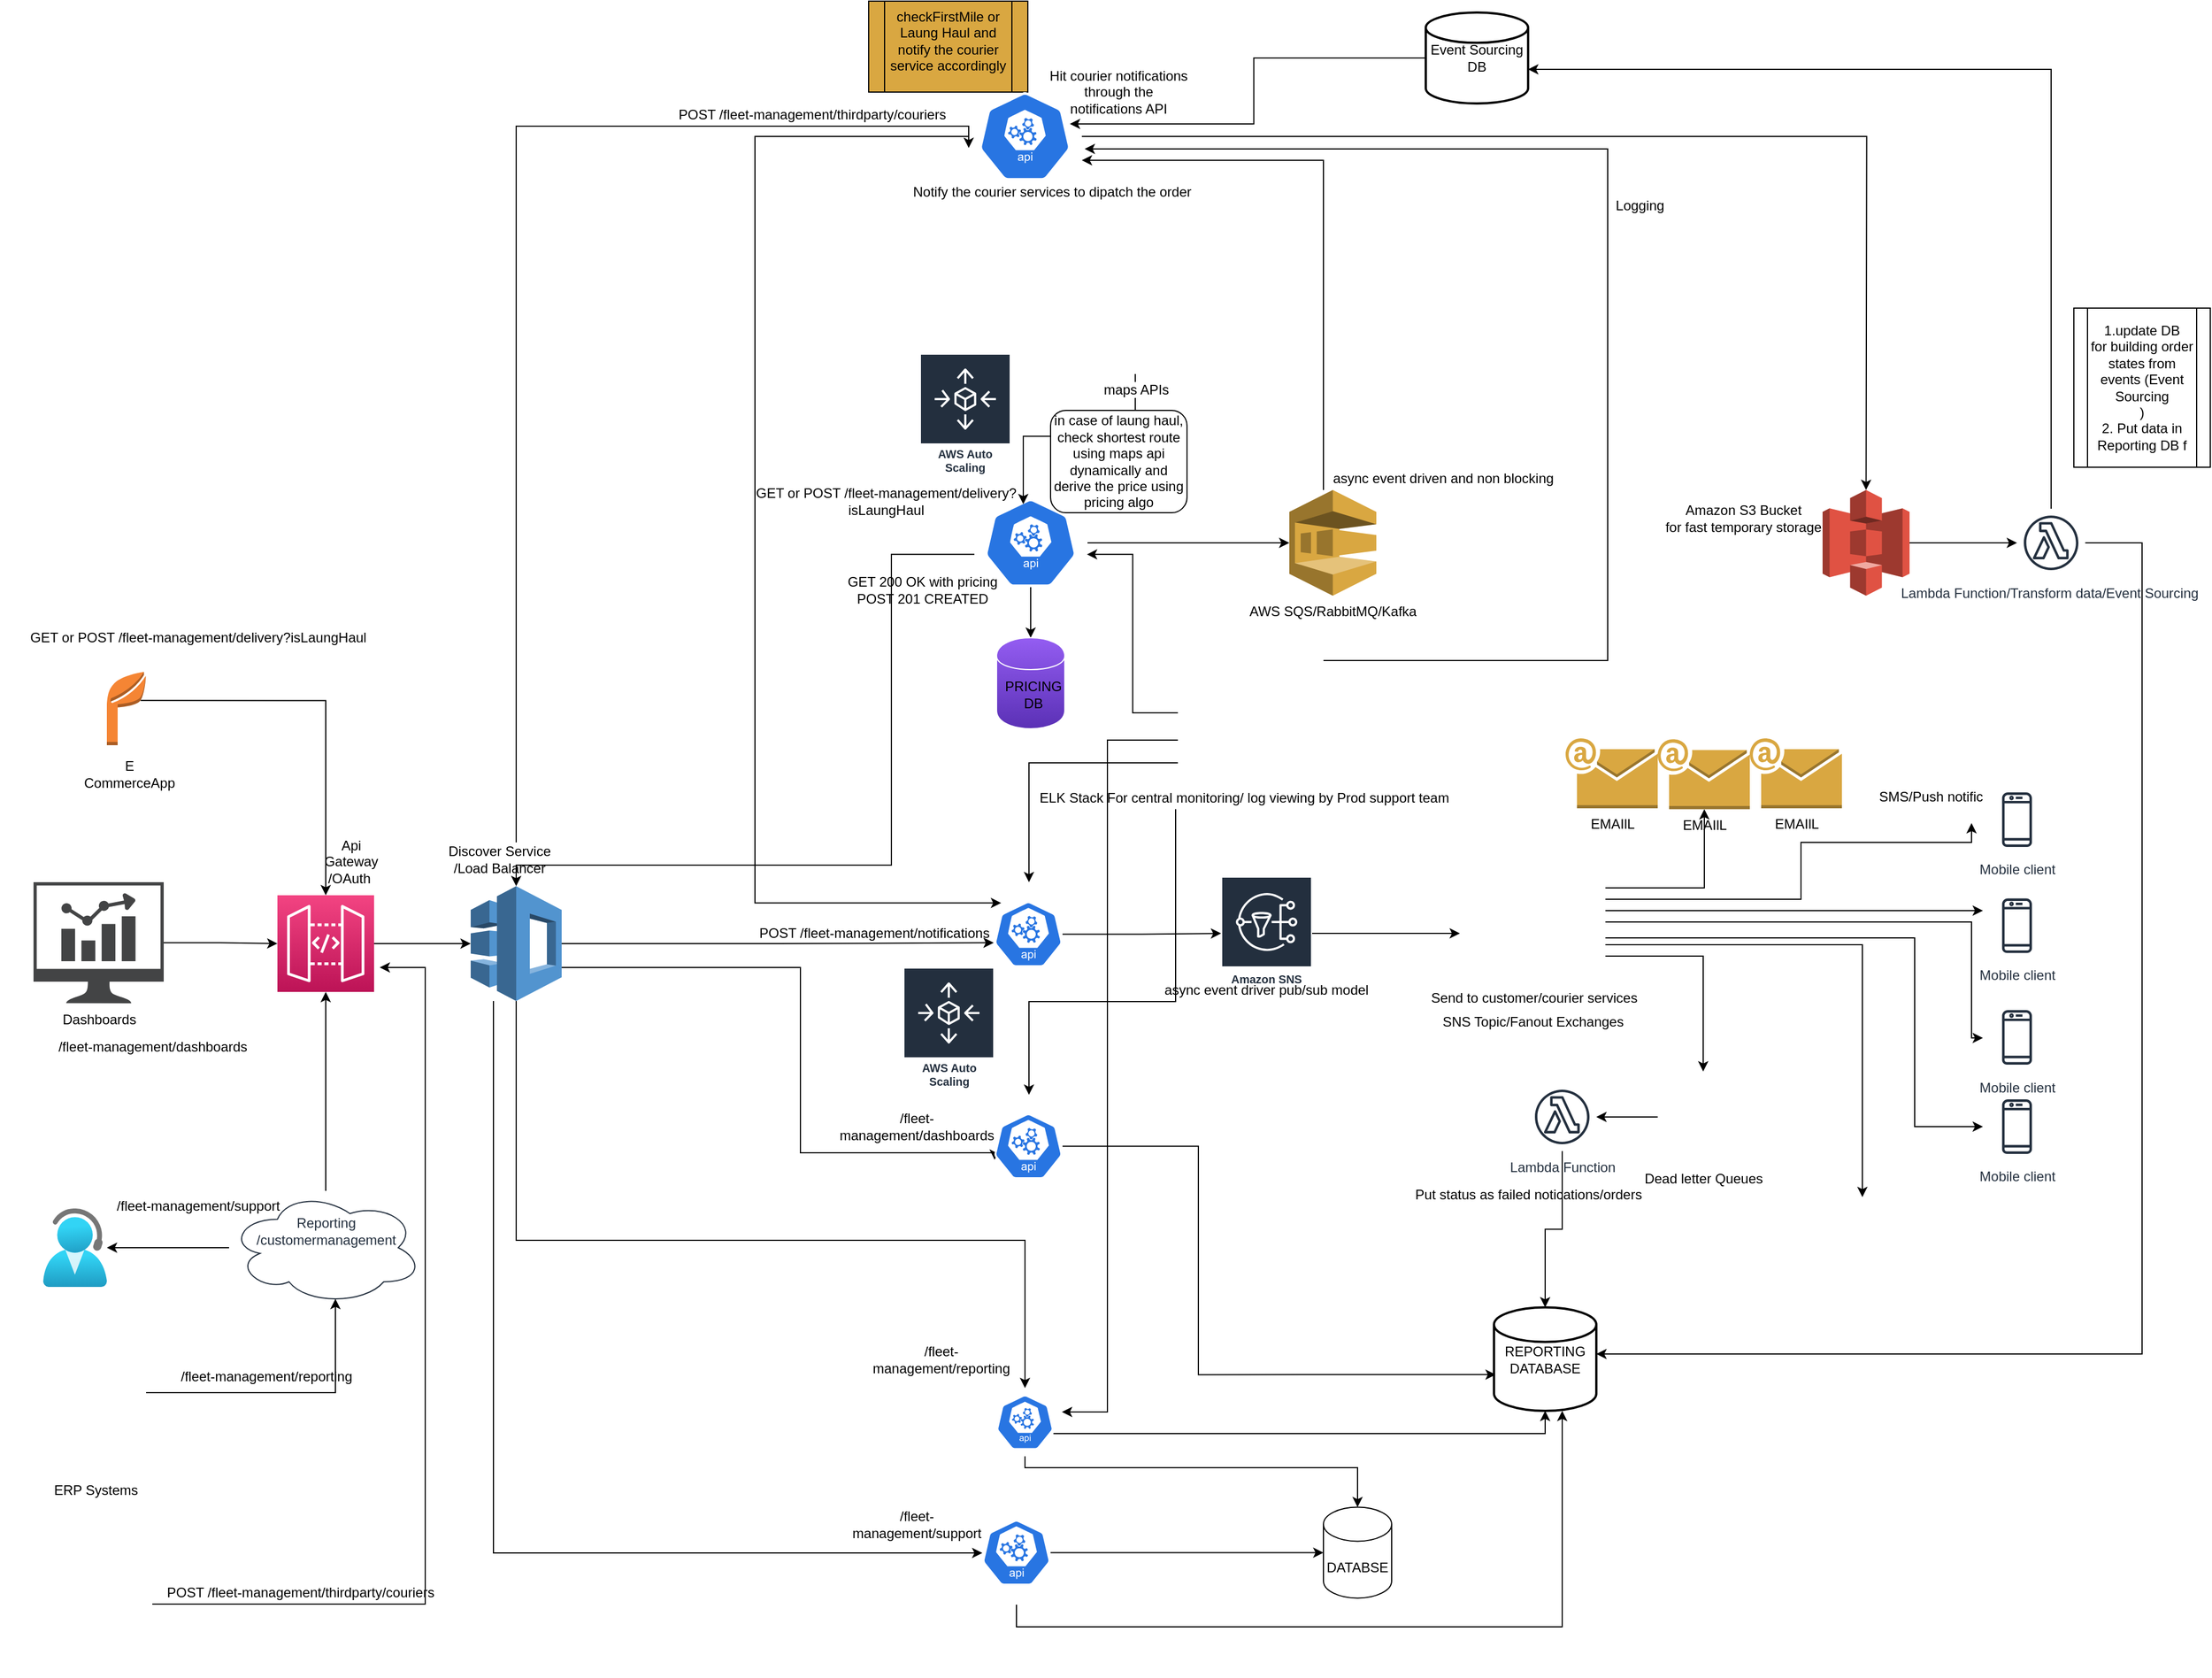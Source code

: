 <mxfile version="14.8.6" type="github">
  <diagram id="D4vt_JizwiGhyIq_tCMl" name="Page-1">
    <mxGraphModel dx="2445" dy="1906" grid="1" gridSize="10" guides="1" tooltips="1" connect="1" arrows="1" fold="1" page="1" pageScale="1" pageWidth="850" pageHeight="1100" math="0" shadow="0">
      <root>
        <mxCell id="0" />
        <mxCell id="1" parent="0" />
        <mxCell id="d7MVmfg-RTv1msQ8y9jw-11" style="edgeStyle=orthogonalEdgeStyle;rounded=0;orthogonalLoop=1;jettySize=auto;html=1;exitX=0.86;exitY=0.39;exitDx=0;exitDy=0;exitPerimeter=0;" parent="1" source="d7MVmfg-RTv1msQ8y9jw-8" target="d7MVmfg-RTv1msQ8y9jw-10" edge="1">
          <mxGeometry relative="1" as="geometry" />
        </mxCell>
        <mxCell id="d7MVmfg-RTv1msQ8y9jw-8" value="" style="outlineConnect=0;dashed=0;verticalLabelPosition=bottom;verticalAlign=top;align=center;html=1;shape=mxgraph.aws3.application;fillColor=#F58534;gradientColor=none;" parent="1" vertex="1">
          <mxGeometry x="-310" y="-270" width="34.5" height="64.5" as="geometry" />
        </mxCell>
        <mxCell id="d7MVmfg-RTv1msQ8y9jw-16" style="edgeStyle=orthogonalEdgeStyle;rounded=0;orthogonalLoop=1;jettySize=auto;html=1;entryX=0;entryY=0.5;entryDx=0;entryDy=0;entryPerimeter=0;" parent="1" source="d7MVmfg-RTv1msQ8y9jw-10" target="d7MVmfg-RTv1msQ8y9jw-15" edge="1">
          <mxGeometry relative="1" as="geometry" />
        </mxCell>
        <mxCell id="d7MVmfg-RTv1msQ8y9jw-10" value="" style="points=[[0,0,0],[0.25,0,0],[0.5,0,0],[0.75,0,0],[1,0,0],[0,1,0],[0.25,1,0],[0.5,1,0],[0.75,1,0],[1,1,0],[0,0.25,0],[0,0.5,0],[0,0.75,0],[1,0.25,0],[1,0.5,0],[1,0.75,0]];outlineConnect=0;fontColor=#232F3E;gradientColor=#F34482;gradientDirection=north;fillColor=#BC1356;strokeColor=#ffffff;dashed=0;verticalLabelPosition=bottom;verticalAlign=top;align=center;html=1;fontSize=12;fontStyle=0;aspect=fixed;shape=mxgraph.aws4.resourceIcon;resIcon=mxgraph.aws4.api_gateway;" parent="1" vertex="1">
          <mxGeometry x="-160" y="-73.5" width="85" height="85" as="geometry" />
        </mxCell>
        <mxCell id="d7MVmfg-RTv1msQ8y9jw-12" value="E CommerceApp&lt;br&gt;" style="text;html=1;strokeColor=none;fillColor=none;align=center;verticalAlign=middle;whiteSpace=wrap;rounded=0;" parent="1" vertex="1">
          <mxGeometry x="-310" y="-190" width="40" height="20" as="geometry" />
        </mxCell>
        <mxCell id="d7MVmfg-RTv1msQ8y9jw-13" value="Api Gateway /OAuth&amp;nbsp;&lt;br&gt;" style="text;html=1;strokeColor=none;fillColor=none;align=center;verticalAlign=middle;whiteSpace=wrap;rounded=0;" parent="1" vertex="1">
          <mxGeometry x="-115" y="-150" width="40" height="93.25" as="geometry" />
        </mxCell>
        <mxCell id="c6L_GwuFG2z1LtC3eL-s-38" style="edgeStyle=orthogonalEdgeStyle;rounded=0;orthogonalLoop=1;jettySize=auto;html=1;" parent="1" source="d7MVmfg-RTv1msQ8y9jw-15" edge="1">
          <mxGeometry relative="1" as="geometry">
            <mxPoint x="470" y="-31.75" as="targetPoint" />
          </mxGeometry>
        </mxCell>
        <mxCell id="c6L_GwuFG2z1LtC3eL-s-56" style="edgeStyle=orthogonalEdgeStyle;rounded=0;orthogonalLoop=1;jettySize=auto;html=1;entryX=0.005;entryY=0.63;entryDx=0;entryDy=0;entryPerimeter=0;" parent="1" source="d7MVmfg-RTv1msQ8y9jw-15" target="d7MVmfg-RTv1msQ8y9jw-173" edge="1">
          <mxGeometry relative="1" as="geometry">
            <Array as="points">
              <mxPoint x="300" y="-10" />
              <mxPoint x="300" y="153" />
              <mxPoint x="471" y="153" />
            </Array>
          </mxGeometry>
        </mxCell>
        <mxCell id="c6L_GwuFG2z1LtC3eL-s-64" style="edgeStyle=orthogonalEdgeStyle;rounded=0;orthogonalLoop=1;jettySize=auto;html=1;entryX=0.5;entryY=0;entryDx=0;entryDy=0;entryPerimeter=0;" parent="1" source="d7MVmfg-RTv1msQ8y9jw-15" target="d7MVmfg-RTv1msQ8y9jw-112" edge="1">
          <mxGeometry relative="1" as="geometry">
            <Array as="points">
              <mxPoint x="50" y="230" />
              <mxPoint x="498" y="230" />
            </Array>
          </mxGeometry>
        </mxCell>
        <mxCell id="c6L_GwuFG2z1LtC3eL-s-67" style="edgeStyle=orthogonalEdgeStyle;rounded=0;orthogonalLoop=1;jettySize=auto;html=1;" parent="1" source="d7MVmfg-RTv1msQ8y9jw-15" target="c6L_GwuFG2z1LtC3eL-s-66" edge="1">
          <mxGeometry relative="1" as="geometry">
            <Array as="points">
              <mxPoint x="30" y="505" />
            </Array>
          </mxGeometry>
        </mxCell>
        <mxCell id="d7MVmfg-RTv1msQ8y9jw-15" value="" style="outlineConnect=0;dashed=0;verticalLabelPosition=bottom;verticalAlign=top;align=center;html=1;shape=mxgraph.aws3.application_discovery_service;fillColor=#5294CF;gradientColor=none;" parent="1" vertex="1">
          <mxGeometry x="10" y="-81.5" width="80" height="101" as="geometry" />
        </mxCell>
        <mxCell id="E4ljKwpt6V25fC0PbpRW-5" style="edgeStyle=orthogonalEdgeStyle;rounded=0;orthogonalLoop=1;jettySize=auto;html=1;entryX=0.005;entryY=0.63;entryDx=0;entryDy=0;entryPerimeter=0;" edge="1" parent="1" source="d7MVmfg-RTv1msQ8y9jw-17" target="E4ljKwpt6V25fC0PbpRW-1">
          <mxGeometry relative="1" as="geometry">
            <Array as="points">
              <mxPoint x="50" y="-750" />
              <mxPoint x="448" y="-750" />
            </Array>
          </mxGeometry>
        </mxCell>
        <mxCell id="d7MVmfg-RTv1msQ8y9jw-17" value="Discover Service&lt;br&gt;/Load Balancer" style="text;html=1;align=center;verticalAlign=middle;resizable=0;points=[];autosize=1;strokeColor=none;" parent="1" vertex="1">
          <mxGeometry x="-20" y="-120" width="110" height="30" as="geometry" />
        </mxCell>
        <mxCell id="d7MVmfg-RTv1msQ8y9jw-37" style="edgeStyle=orthogonalEdgeStyle;rounded=0;orthogonalLoop=1;jettySize=auto;html=1;exitX=0.005;exitY=0.63;exitDx=0;exitDy=0;exitPerimeter=0;" parent="1" source="d7MVmfg-RTv1msQ8y9jw-19" target="d7MVmfg-RTv1msQ8y9jw-15" edge="1">
          <mxGeometry relative="1" as="geometry">
            <Array as="points">
              <mxPoint x="380" y="-373" />
              <mxPoint x="380" y="-100" />
              <mxPoint x="50" y="-100" />
            </Array>
          </mxGeometry>
        </mxCell>
        <mxCell id="d7MVmfg-RTv1msQ8y9jw-84" style="edgeStyle=orthogonalEdgeStyle;rounded=0;orthogonalLoop=1;jettySize=auto;html=1;entryX=0.5;entryY=0;entryDx=0;entryDy=0;" parent="1" source="d7MVmfg-RTv1msQ8y9jw-19" target="d7MVmfg-RTv1msQ8y9jw-27" edge="1">
          <mxGeometry relative="1" as="geometry" />
        </mxCell>
        <mxCell id="c6L_GwuFG2z1LtC3eL-s-17" style="edgeStyle=orthogonalEdgeStyle;rounded=0;orthogonalLoop=1;jettySize=auto;html=1;entryX=0;entryY=0.5;entryDx=0;entryDy=0;entryPerimeter=0;" parent="1" source="d7MVmfg-RTv1msQ8y9jw-19" target="d7MVmfg-RTv1msQ8y9jw-47" edge="1">
          <mxGeometry relative="1" as="geometry" />
        </mxCell>
        <mxCell id="d7MVmfg-RTv1msQ8y9jw-19" value="" style="html=1;dashed=0;whitespace=wrap;fillColor=#2875E2;strokeColor=#ffffff;points=[[0.005,0.63,0],[0.1,0.2,0],[0.9,0.2,0],[0.5,0,0],[0.995,0.63,0],[0.72,0.99,0],[0.5,1,0],[0.28,0.99,0]];shape=mxgraph.kubernetes.icon;prIcon=api" parent="1" vertex="1">
          <mxGeometry x="452.5" y="-422.5" width="100" height="78" as="geometry" />
        </mxCell>
        <mxCell id="d7MVmfg-RTv1msQ8y9jw-21" value="GET or POST /fleet-management/delivery?isLaungHaul" style="text;html=1;strokeColor=none;fillColor=none;align=center;verticalAlign=middle;whiteSpace=wrap;rounded=0;" parent="1" vertex="1">
          <mxGeometry x="259.5" y="-430" width="230.5" height="20" as="geometry" />
        </mxCell>
        <mxCell id="d7MVmfg-RTv1msQ8y9jw-27" value="" style="shape=cylinder;whiteSpace=wrap;html=1;boundedLbl=1;backgroundOutline=1;dashed=0;fontColor=#232F3E;fontStyle=0;verticalAlign=top;strokeColor=#ffffff;fillColor=#5A30B5;gradientColor=#945DF2;gradientDirection=north;" parent="1" vertex="1">
          <mxGeometry x="472.5" y="-300" width="60" height="80" as="geometry" />
        </mxCell>
        <mxCell id="d7MVmfg-RTv1msQ8y9jw-38" value="GET 200 OK with pricing&lt;br&gt;POST 201 CREATED" style="text;html=1;strokeColor=none;fillColor=none;align=center;verticalAlign=middle;whiteSpace=wrap;rounded=0;" parent="1" vertex="1">
          <mxGeometry x="325" y="-360" width="165" height="35" as="geometry" />
        </mxCell>
        <mxCell id="E4ljKwpt6V25fC0PbpRW-16" style="edgeStyle=orthogonalEdgeStyle;rounded=0;orthogonalLoop=1;jettySize=auto;html=1;" edge="1" parent="1" source="d7MVmfg-RTv1msQ8y9jw-47" target="E4ljKwpt6V25fC0PbpRW-1">
          <mxGeometry relative="1" as="geometry">
            <Array as="points">
              <mxPoint x="760" y="-720" />
            </Array>
          </mxGeometry>
        </mxCell>
        <mxCell id="d7MVmfg-RTv1msQ8y9jw-47" value="AWS SQS/RabbitMQ/Kafka" style="outlineConnect=0;dashed=0;verticalLabelPosition=bottom;verticalAlign=top;align=center;html=1;shape=mxgraph.aws3.sqs;fillColor=#D9A741;gradientColor=none;" parent="1" vertex="1">
          <mxGeometry x="730" y="-430" width="76.5" height="93" as="geometry" />
        </mxCell>
        <mxCell id="d7MVmfg-RTv1msQ8y9jw-82" value="PRICING DB" style="text;html=1;strokeColor=none;fillColor=none;align=center;verticalAlign=middle;whiteSpace=wrap;rounded=0;" parent="1" vertex="1">
          <mxGeometry x="485" y="-260" width="40" height="20" as="geometry" />
        </mxCell>
        <mxCell id="c6L_GwuFG2z1LtC3eL-s-5" style="edgeStyle=orthogonalEdgeStyle;rounded=0;orthogonalLoop=1;jettySize=auto;html=1;entryX=0.435;entryY=0.064;entryDx=0;entryDy=0;entryPerimeter=0;" parent="1" source="d7MVmfg-RTv1msQ8y9jw-85" target="d7MVmfg-RTv1msQ8y9jw-19" edge="1">
          <mxGeometry relative="1" as="geometry" />
        </mxCell>
        <mxCell id="d7MVmfg-RTv1msQ8y9jw-85" value="maps APIs" style="shape=image;html=1;verticalAlign=top;verticalLabelPosition=bottom;labelBackgroundColor=#ffffff;imageAspect=0;aspect=fixed;image=https://cdn4.iconfinder.com/data/icons/flatified/128/map.png" parent="1" vertex="1">
          <mxGeometry x="530.5" y="-660" width="128" height="128" as="geometry" />
        </mxCell>
        <mxCell id="d7MVmfg-RTv1msQ8y9jw-90" value="checkFirstMile or Laung Haul and notify the courier service accordingly" style="shape=process;whiteSpace=wrap;html=1;backgroundOutline=1;dashed=0;verticalAlign=top;fillColor=#D9A741;" parent="1" vertex="1">
          <mxGeometry x="360" y="-860" width="140" height="80" as="geometry" />
        </mxCell>
        <mxCell id="d7MVmfg-RTv1msQ8y9jw-92" value="in case of laung haul, check shortest route using maps api dynamically and derive the price using pricing algo" style="rounded=1;whiteSpace=wrap;html=1;" parent="1" vertex="1">
          <mxGeometry x="520" y="-500" width="120" height="90" as="geometry" />
        </mxCell>
        <mxCell id="d7MVmfg-RTv1msQ8y9jw-103" style="edgeStyle=orthogonalEdgeStyle;rounded=0;orthogonalLoop=1;jettySize=auto;html=1;" parent="1" source="d7MVmfg-RTv1msQ8y9jw-102" target="d7MVmfg-RTv1msQ8y9jw-10" edge="1">
          <mxGeometry relative="1" as="geometry" />
        </mxCell>
        <mxCell id="d7MVmfg-RTv1msQ8y9jw-102" value="Dashboards" style="pointerEvents=1;shadow=0;dashed=0;html=1;strokeColor=none;fillColor=#434445;aspect=fixed;labelPosition=center;verticalLabelPosition=bottom;verticalAlign=top;align=center;outlineConnect=0;shape=mxgraph.vvd.nsx_dashboard;" parent="1" vertex="1">
          <mxGeometry x="-374.52" y="-85" width="114.52" height="106.5" as="geometry" />
        </mxCell>
        <mxCell id="c6L_GwuFG2z1LtC3eL-s-59" style="edgeStyle=orthogonalEdgeStyle;rounded=0;orthogonalLoop=1;jettySize=auto;html=1;" parent="1" source="d7MVmfg-RTv1msQ8y9jw-106" target="c6L_GwuFG2z1LtC3eL-s-24" edge="1">
          <mxGeometry relative="1" as="geometry" />
        </mxCell>
        <mxCell id="d7MVmfg-RTv1msQ8y9jw-106" value="" style="html=1;dashed=0;whitespace=wrap;fillColor=#2875E2;strokeColor=#ffffff;points=[[0.005,0.63,0],[0.1,0.2,0],[0.9,0.2,0],[0.5,0,0],[0.995,0.63,0],[0.72,0.99,0],[0.5,1,0],[0.28,0.99,0]];shape=mxgraph.kubernetes.icon;prIcon=api" parent="1" vertex="1">
          <mxGeometry x="470.5" y="-85" width="60" height="91.5" as="geometry" />
        </mxCell>
        <mxCell id="d7MVmfg-RTv1msQ8y9jw-107" value="/fleet-management/dashboards" style="text;html=1;strokeColor=none;fillColor=none;align=center;verticalAlign=middle;whiteSpace=wrap;rounded=0;" parent="1" vertex="1">
          <mxGeometry x="325" y="120" width="155" height="20" as="geometry" />
        </mxCell>
        <mxCell id="c6L_GwuFG2z1LtC3eL-s-65" style="edgeStyle=orthogonalEdgeStyle;rounded=0;orthogonalLoop=1;jettySize=auto;html=1;entryX=0.5;entryY=1;entryDx=0;entryDy=0;entryPerimeter=0;" parent="1" source="d7MVmfg-RTv1msQ8y9jw-112" target="c6L_GwuFG2z1LtC3eL-s-43" edge="1">
          <mxGeometry relative="1" as="geometry">
            <Array as="points">
              <mxPoint x="955" y="400" />
            </Array>
          </mxGeometry>
        </mxCell>
        <mxCell id="c6L_GwuFG2z1LtC3eL-s-73" style="edgeStyle=orthogonalEdgeStyle;rounded=0;orthogonalLoop=1;jettySize=auto;html=1;entryX=0.5;entryY=0;entryDx=0;entryDy=0;entryPerimeter=0;" parent="1" source="d7MVmfg-RTv1msQ8y9jw-112" target="c6L_GwuFG2z1LtC3eL-s-68" edge="1">
          <mxGeometry relative="1" as="geometry">
            <Array as="points">
              <mxPoint x="498" y="430" />
              <mxPoint x="790" y="430" />
            </Array>
          </mxGeometry>
        </mxCell>
        <mxCell id="d7MVmfg-RTv1msQ8y9jw-112" value="" style="html=1;dashed=0;whitespace=wrap;fillColor=#2875E2;strokeColor=#ffffff;points=[[0.005,0.63,0],[0.1,0.2,0],[0.9,0.2,0],[0.5,0,0],[0.995,0.63,0],[0.72,0.99,0],[0.5,1,0],[0.28,0.99,0]];shape=mxgraph.kubernetes.icon;prIcon=api" parent="1" vertex="1">
          <mxGeometry x="472.5" y="360" width="50" height="60" as="geometry" />
        </mxCell>
        <mxCell id="d7MVmfg-RTv1msQ8y9jw-117" value="" style="aspect=fixed;html=1;points=[];align=center;image;fontSize=12;image=img/lib/azure2/general/Help_and_Support.svg;" parent="1" vertex="1">
          <mxGeometry x="-366" y="202" width="56.0" height="69" as="geometry" />
        </mxCell>
        <mxCell id="d7MVmfg-RTv1msQ8y9jw-120" value="/fleet-management/support" style="text;html=1;strokeColor=none;fillColor=none;align=center;verticalAlign=middle;whiteSpace=wrap;rounded=0;" parent="1" vertex="1">
          <mxGeometry x="361.25" y="470" width="82.5" height="20" as="geometry" />
        </mxCell>
        <mxCell id="c6L_GwuFG2z1LtC3eL-s-58" style="edgeStyle=orthogonalEdgeStyle;rounded=0;orthogonalLoop=1;jettySize=auto;html=1;entryX=0.017;entryY=0.65;entryDx=0;entryDy=0;entryPerimeter=0;" parent="1" source="d7MVmfg-RTv1msQ8y9jw-173" target="c6L_GwuFG2z1LtC3eL-s-43" edge="1">
          <mxGeometry relative="1" as="geometry">
            <Array as="points">
              <mxPoint x="650" y="147" />
              <mxPoint x="650" y="348" />
            </Array>
          </mxGeometry>
        </mxCell>
        <mxCell id="d7MVmfg-RTv1msQ8y9jw-173" value="" style="html=1;dashed=0;whitespace=wrap;fillColor=#2875E2;strokeColor=#ffffff;points=[[0.005,0.63,0],[0.1,0.2,0],[0.9,0.2,0],[0.5,0,0],[0.995,0.63,0],[0.72,0.99,0],[0.5,1,0],[0.28,0.99,0]];shape=mxgraph.kubernetes.icon;prIcon=api" parent="1" vertex="1">
          <mxGeometry x="470.5" y="101.5" width="60" height="91.5" as="geometry" />
        </mxCell>
        <mxCell id="MmtBXjd9yNij9dpkOTJT-9" value="AWS Auto Scaling" style="outlineConnect=0;fontColor=#232F3E;gradientColor=none;strokeColor=#ffffff;fillColor=#232F3E;dashed=0;verticalLabelPosition=middle;verticalAlign=bottom;align=center;html=1;whiteSpace=wrap;fontSize=10;fontStyle=1;spacing=3;shape=mxgraph.aws4.productIcon;prIcon=mxgraph.aws4.autoscaling;" parent="1" vertex="1">
          <mxGeometry x="390.5" y="-10" width="80" height="110" as="geometry" />
        </mxCell>
        <mxCell id="c6L_GwuFG2z1LtC3eL-s-1" value="" style="edgeStyle=orthogonalEdgeStyle;rounded=0;orthogonalLoop=1;jettySize=auto;html=1;" parent="1" source="MmtBXjd9yNij9dpkOTJT-18" target="d7MVmfg-RTv1msQ8y9jw-117" edge="1">
          <mxGeometry relative="1" as="geometry" />
        </mxCell>
        <mxCell id="c6L_GwuFG2z1LtC3eL-s-12" style="edgeStyle=orthogonalEdgeStyle;rounded=0;orthogonalLoop=1;jettySize=auto;html=1;entryX=0.5;entryY=1;entryDx=0;entryDy=0;entryPerimeter=0;" parent="1" source="MmtBXjd9yNij9dpkOTJT-18" target="d7MVmfg-RTv1msQ8y9jw-10" edge="1">
          <mxGeometry relative="1" as="geometry" />
        </mxCell>
        <mxCell id="MmtBXjd9yNij9dpkOTJT-18" value="&lt;br&gt;Reporting&lt;br&gt;/customermanagement" style="ellipse;shape=cloud;whiteSpace=wrap;html=1;dashed=0;fontColor=#232F3E;fontStyle=0;verticalAlign=top;strokeColor=#232F3E;" parent="1" vertex="1">
          <mxGeometry x="-202.5" y="186.5" width="170" height="100" as="geometry" />
        </mxCell>
        <mxCell id="c6L_GwuFG2z1LtC3eL-s-11" value="&amp;nbsp;POST /fleet-management/notifications" style="text;html=1;align=center;verticalAlign=middle;resizable=0;points=[];autosize=1;strokeColor=none;" parent="1" vertex="1">
          <mxGeometry x="252.5" y="-50" width="220" height="20" as="geometry" />
        </mxCell>
        <mxCell id="c6L_GwuFG2z1LtC3eL-s-16" value="AWS Auto Scaling" style="outlineConnect=0;fontColor=#232F3E;gradientColor=none;strokeColor=#ffffff;fillColor=#232F3E;dashed=0;verticalLabelPosition=middle;verticalAlign=bottom;align=center;html=1;whiteSpace=wrap;fontSize=10;fontStyle=1;spacing=3;shape=mxgraph.aws4.productIcon;prIcon=mxgraph.aws4.autoscaling;" parent="1" vertex="1">
          <mxGeometry x="405" y="-550" width="80" height="110" as="geometry" />
        </mxCell>
        <mxCell id="c6L_GwuFG2z1LtC3eL-s-27" style="edgeStyle=orthogonalEdgeStyle;rounded=0;orthogonalLoop=1;jettySize=auto;html=1;" parent="1" source="c6L_GwuFG2z1LtC3eL-s-24" target="c6L_GwuFG2z1LtC3eL-s-26" edge="1">
          <mxGeometry relative="1" as="geometry" />
        </mxCell>
        <mxCell id="c6L_GwuFG2z1LtC3eL-s-24" value="Amazon SNS" style="outlineConnect=0;fontColor=#232F3E;gradientColor=none;strokeColor=#ffffff;fillColor=#232F3E;dashed=0;verticalLabelPosition=middle;verticalAlign=bottom;align=center;html=1;whiteSpace=wrap;fontSize=10;fontStyle=1;spacing=3;shape=mxgraph.aws4.productIcon;prIcon=mxgraph.aws4.sns;" parent="1" vertex="1">
          <mxGeometry x="670" y="-90" width="80" height="100" as="geometry" />
        </mxCell>
        <mxCell id="c6L_GwuFG2z1LtC3eL-s-29" style="edgeStyle=orthogonalEdgeStyle;rounded=0;orthogonalLoop=1;jettySize=auto;html=1;" parent="1" source="c6L_GwuFG2z1LtC3eL-s-26" edge="1">
          <mxGeometry relative="1" as="geometry">
            <mxPoint x="1330" y="-137" as="targetPoint" />
            <Array as="points">
              <mxPoint x="1180" y="-70" />
              <mxPoint x="1180" y="-120" />
              <mxPoint x="1330" y="-120" />
            </Array>
          </mxGeometry>
        </mxCell>
        <mxCell id="c6L_GwuFG2z1LtC3eL-s-35" style="edgeStyle=orthogonalEdgeStyle;rounded=0;orthogonalLoop=1;jettySize=auto;html=1;" parent="1" source="c6L_GwuFG2z1LtC3eL-s-26" target="c6L_GwuFG2z1LtC3eL-s-31" edge="1">
          <mxGeometry relative="1" as="geometry">
            <Array as="points">
              <mxPoint x="1330" y="-60" />
              <mxPoint x="1330" y="-60" />
            </Array>
          </mxGeometry>
        </mxCell>
        <mxCell id="c6L_GwuFG2z1LtC3eL-s-36" style="edgeStyle=orthogonalEdgeStyle;rounded=0;orthogonalLoop=1;jettySize=auto;html=1;" parent="1" source="c6L_GwuFG2z1LtC3eL-s-26" target="c6L_GwuFG2z1LtC3eL-s-33" edge="1">
          <mxGeometry relative="1" as="geometry">
            <Array as="points">
              <mxPoint x="1330" y="-50" />
              <mxPoint x="1330" y="52" />
            </Array>
          </mxGeometry>
        </mxCell>
        <mxCell id="c6L_GwuFG2z1LtC3eL-s-37" style="edgeStyle=orthogonalEdgeStyle;rounded=0;orthogonalLoop=1;jettySize=auto;html=1;" parent="1" source="c6L_GwuFG2z1LtC3eL-s-26" target="c6L_GwuFG2z1LtC3eL-s-34" edge="1">
          <mxGeometry relative="1" as="geometry">
            <Array as="points">
              <mxPoint x="1280" y="-36" />
              <mxPoint x="1280" y="130" />
            </Array>
          </mxGeometry>
        </mxCell>
        <mxCell id="c6L_GwuFG2z1LtC3eL-s-41" style="edgeStyle=orthogonalEdgeStyle;rounded=0;orthogonalLoop=1;jettySize=auto;html=1;" parent="1" source="c6L_GwuFG2z1LtC3eL-s-26" target="c6L_GwuFG2z1LtC3eL-s-39" edge="1">
          <mxGeometry relative="1" as="geometry">
            <Array as="points">
              <mxPoint x="1094" y="-20" />
            </Array>
          </mxGeometry>
        </mxCell>
        <mxCell id="c6L_GwuFG2z1LtC3eL-s-50" style="edgeStyle=orthogonalEdgeStyle;rounded=0;orthogonalLoop=1;jettySize=auto;html=1;" parent="1" source="c6L_GwuFG2z1LtC3eL-s-26" target="c6L_GwuFG2z1LtC3eL-s-49" edge="1">
          <mxGeometry relative="1" as="geometry">
            <Array as="points">
              <mxPoint x="1095" y="-80" />
            </Array>
          </mxGeometry>
        </mxCell>
        <mxCell id="E4ljKwpt6V25fC0PbpRW-46" style="edgeStyle=orthogonalEdgeStyle;rounded=0;orthogonalLoop=1;jettySize=auto;html=1;" edge="1" parent="1" source="c6L_GwuFG2z1LtC3eL-s-26" target="E4ljKwpt6V25fC0PbpRW-47">
          <mxGeometry relative="1" as="geometry">
            <mxPoint x="1234" y="160" as="targetPoint" />
            <Array as="points">
              <mxPoint x="1234" y="-30" />
            </Array>
          </mxGeometry>
        </mxCell>
        <mxCell id="c6L_GwuFG2z1LtC3eL-s-26" value="SNS Topic/Fanout Exchanges" style="shape=image;html=1;verticalAlign=top;verticalLabelPosition=bottom;labelBackgroundColor=#ffffff;imageAspect=0;aspect=fixed;image=https://cdn2.iconfinder.com/data/icons/amazon-aws-stencils/100/App_Services_copy_Amazon_SNS_Topic-128.png" parent="1" vertex="1">
          <mxGeometry x="880" y="-104" width="128" height="128" as="geometry" />
        </mxCell>
        <mxCell id="c6L_GwuFG2z1LtC3eL-s-30" value="SMS/Push notifications" style="text;html=1;align=center;verticalAlign=middle;resizable=0;points=[];autosize=1;strokeColor=none;" parent="1" vertex="1">
          <mxGeometry x="1240" y="-170" width="140" height="20" as="geometry" />
        </mxCell>
        <mxCell id="c6L_GwuFG2z1LtC3eL-s-31" value="Mobile client" style="outlineConnect=0;fontColor=#232F3E;gradientColor=none;strokeColor=#232F3E;fillColor=#ffffff;dashed=0;verticalLabelPosition=bottom;verticalAlign=top;align=center;html=1;fontSize=12;fontStyle=0;aspect=fixed;shape=mxgraph.aws4.resourceIcon;resIcon=mxgraph.aws4.mobile_client;" parent="1" vertex="1">
          <mxGeometry x="1340" y="-76.75" width="60" height="60" as="geometry" />
        </mxCell>
        <mxCell id="c6L_GwuFG2z1LtC3eL-s-32" value="Mobile client" style="outlineConnect=0;fontColor=#232F3E;gradientColor=none;strokeColor=#232F3E;fillColor=#ffffff;dashed=0;verticalLabelPosition=bottom;verticalAlign=top;align=center;html=1;fontSize=12;fontStyle=0;aspect=fixed;shape=mxgraph.aws4.resourceIcon;resIcon=mxgraph.aws4.mobile_client;" parent="1" vertex="1">
          <mxGeometry x="1340" y="-170" width="60" height="60" as="geometry" />
        </mxCell>
        <mxCell id="c6L_GwuFG2z1LtC3eL-s-33" value="Mobile client" style="outlineConnect=0;fontColor=#232F3E;gradientColor=none;strokeColor=#232F3E;fillColor=#ffffff;dashed=0;verticalLabelPosition=bottom;verticalAlign=top;align=center;html=1;fontSize=12;fontStyle=0;aspect=fixed;shape=mxgraph.aws4.resourceIcon;resIcon=mxgraph.aws4.mobile_client;" parent="1" vertex="1">
          <mxGeometry x="1340" y="21.5" width="60" height="60" as="geometry" />
        </mxCell>
        <mxCell id="c6L_GwuFG2z1LtC3eL-s-34" value="Mobile client" style="outlineConnect=0;fontColor=#232F3E;gradientColor=none;strokeColor=#232F3E;fillColor=#ffffff;dashed=0;verticalLabelPosition=bottom;verticalAlign=top;align=center;html=1;fontSize=12;fontStyle=0;aspect=fixed;shape=mxgraph.aws4.resourceIcon;resIcon=mxgraph.aws4.mobile_client;" parent="1" vertex="1">
          <mxGeometry x="1340" y="100" width="60" height="60" as="geometry" />
        </mxCell>
        <mxCell id="c6L_GwuFG2z1LtC3eL-s-44" style="edgeStyle=orthogonalEdgeStyle;rounded=0;orthogonalLoop=1;jettySize=auto;html=1;" parent="1" source="c6L_GwuFG2z1LtC3eL-s-39" target="c6L_GwuFG2z1LtC3eL-s-42" edge="1">
          <mxGeometry relative="1" as="geometry" />
        </mxCell>
        <mxCell id="c6L_GwuFG2z1LtC3eL-s-39" value="Dead letter Queues" style="shape=image;html=1;verticalAlign=top;verticalLabelPosition=bottom;labelBackgroundColor=#ffffff;imageAspect=0;aspect=fixed;image=https://cdn4.iconfinder.com/data/icons/linecon/512/message-128.png" parent="1" vertex="1">
          <mxGeometry x="1054" y="81.5" width="80" height="80" as="geometry" />
        </mxCell>
        <mxCell id="c6L_GwuFG2z1LtC3eL-s-45" style="edgeStyle=orthogonalEdgeStyle;rounded=0;orthogonalLoop=1;jettySize=auto;html=1;" parent="1" source="c6L_GwuFG2z1LtC3eL-s-42" target="c6L_GwuFG2z1LtC3eL-s-43" edge="1">
          <mxGeometry relative="1" as="geometry" />
        </mxCell>
        <mxCell id="c6L_GwuFG2z1LtC3eL-s-42" value="Lambda Function" style="outlineConnect=0;fontColor=#232F3E;gradientColor=none;strokeColor=#232F3E;fillColor=#ffffff;dashed=0;verticalLabelPosition=bottom;verticalAlign=top;align=center;html=1;fontSize=12;fontStyle=0;aspect=fixed;shape=mxgraph.aws4.resourceIcon;resIcon=mxgraph.aws4.lambda_function;" parent="1" vertex="1">
          <mxGeometry x="940" y="91.5" width="60" height="60" as="geometry" />
        </mxCell>
        <mxCell id="c6L_GwuFG2z1LtC3eL-s-43" value="REPORTING DATABASE" style="strokeWidth=2;html=1;shape=mxgraph.flowchart.database;whiteSpace=wrap;" parent="1" vertex="1">
          <mxGeometry x="910" y="289" width="90" height="91" as="geometry" />
        </mxCell>
        <mxCell id="c6L_GwuFG2z1LtC3eL-s-49" value="EMAIlL" style="outlineConnect=0;dashed=0;verticalLabelPosition=bottom;verticalAlign=top;align=center;html=1;shape=mxgraph.aws3.email;fillColor=#D9A741;gradientColor=none;" parent="1" vertex="1">
          <mxGeometry x="1054" y="-210.75" width="81" height="61.5" as="geometry" />
        </mxCell>
        <mxCell id="c6L_GwuFG2z1LtC3eL-s-51" value="EMAIlL" style="outlineConnect=0;dashed=0;verticalLabelPosition=bottom;verticalAlign=top;align=center;html=1;shape=mxgraph.aws3.email;fillColor=#D9A741;gradientColor=none;" parent="1" vertex="1">
          <mxGeometry x="1135" y="-211.5" width="81" height="61.5" as="geometry" />
        </mxCell>
        <mxCell id="c6L_GwuFG2z1LtC3eL-s-52" value="EMAIlL" style="outlineConnect=0;dashed=0;verticalLabelPosition=bottom;verticalAlign=top;align=center;html=1;shape=mxgraph.aws3.email;fillColor=#D9A741;gradientColor=none;" parent="1" vertex="1">
          <mxGeometry x="973" y="-211.5" width="81" height="61.5" as="geometry" />
        </mxCell>
        <mxCell id="c6L_GwuFG2z1LtC3eL-s-60" value="async event driver pub/sub model" style="text;html=1;strokeColor=none;fillColor=none;align=center;verticalAlign=middle;whiteSpace=wrap;rounded=0;" parent="1" vertex="1">
          <mxGeometry x="618.5" width="181.5" height="20" as="geometry" />
        </mxCell>
        <mxCell id="c6L_GwuFG2z1LtC3eL-s-62" value="/fleet-management/reporting" style="text;html=1;strokeColor=none;fillColor=none;align=center;verticalAlign=middle;whiteSpace=wrap;rounded=0;" parent="1" vertex="1">
          <mxGeometry x="403.75" y="320" width="40" height="30" as="geometry" />
        </mxCell>
        <mxCell id="c6L_GwuFG2z1LtC3eL-s-69" style="edgeStyle=orthogonalEdgeStyle;rounded=0;orthogonalLoop=1;jettySize=auto;html=1;entryX=0;entryY=0.5;entryDx=0;entryDy=0;entryPerimeter=0;" parent="1" source="c6L_GwuFG2z1LtC3eL-s-66" target="c6L_GwuFG2z1LtC3eL-s-68" edge="1">
          <mxGeometry relative="1" as="geometry" />
        </mxCell>
        <mxCell id="E4ljKwpt6V25fC0PbpRW-69" style="edgeStyle=orthogonalEdgeStyle;rounded=0;orthogonalLoop=1;jettySize=auto;html=1;" edge="1" parent="1" source="c6L_GwuFG2z1LtC3eL-s-66" target="c6L_GwuFG2z1LtC3eL-s-43">
          <mxGeometry relative="1" as="geometry">
            <Array as="points">
              <mxPoint x="490" y="570" />
              <mxPoint x="970" y="570" />
            </Array>
          </mxGeometry>
        </mxCell>
        <mxCell id="c6L_GwuFG2z1LtC3eL-s-66" value="" style="html=1;dashed=0;whitespace=wrap;fillColor=#2875E2;strokeColor=#ffffff;points=[[0.005,0.63,0],[0.1,0.2,0],[0.9,0.2,0],[0.5,0,0],[0.995,0.63,0],[0.72,0.99,0],[0.5,1,0],[0.28,0.99,0]];shape=mxgraph.kubernetes.icon;prIcon=api" parent="1" vertex="1">
          <mxGeometry x="460" y="459" width="60" height="91.5" as="geometry" />
        </mxCell>
        <mxCell id="c6L_GwuFG2z1LtC3eL-s-68" value="DATABSE" style="shape=cylinder3;whiteSpace=wrap;html=1;boundedLbl=1;backgroundOutline=1;size=15;" parent="1" vertex="1">
          <mxGeometry x="760" y="464.75" width="60" height="80" as="geometry" />
        </mxCell>
        <mxCell id="gMruiBbs81_NsQWsztjA-7" style="edgeStyle=orthogonalEdgeStyle;rounded=0;orthogonalLoop=1;jettySize=auto;html=1;" parent="1" source="gMruiBbs81_NsQWsztjA-5" target="c6L_GwuFG2z1LtC3eL-s-43" edge="1">
          <mxGeometry relative="1" as="geometry">
            <Array as="points">
              <mxPoint x="1480" y="-383" />
              <mxPoint x="1480" y="330" />
            </Array>
          </mxGeometry>
        </mxCell>
        <mxCell id="E4ljKwpt6V25fC0PbpRW-63" style="edgeStyle=orthogonalEdgeStyle;rounded=0;orthogonalLoop=1;jettySize=auto;html=1;" edge="1" parent="1" source="gMruiBbs81_NsQWsztjA-5" target="E4ljKwpt6V25fC0PbpRW-61">
          <mxGeometry relative="1" as="geometry">
            <Array as="points">
              <mxPoint x="1400" y="-800" />
            </Array>
          </mxGeometry>
        </mxCell>
        <mxCell id="gMruiBbs81_NsQWsztjA-5" value="Lambda Function/Transform data/Event Sourcing&amp;nbsp;" style="outlineConnect=0;fontColor=#232F3E;gradientColor=none;strokeColor=#232F3E;fillColor=#ffffff;dashed=0;verticalLabelPosition=bottom;verticalAlign=top;align=center;html=1;fontSize=12;fontStyle=0;aspect=fixed;shape=mxgraph.aws4.resourceIcon;resIcon=mxgraph.aws4.lambda_function;" parent="1" vertex="1">
          <mxGeometry x="1370" y="-413.5" width="60" height="60" as="geometry" />
        </mxCell>
        <mxCell id="gMruiBbs81_NsQWsztjA-11" style="edgeStyle=orthogonalEdgeStyle;rounded=0;orthogonalLoop=1;jettySize=auto;html=1;entryX=0.995;entryY=0.63;entryDx=0;entryDy=0;entryPerimeter=0;" parent="1" source="gMruiBbs81_NsQWsztjA-8" target="d7MVmfg-RTv1msQ8y9jw-19" edge="1">
          <mxGeometry relative="1" as="geometry" />
        </mxCell>
        <mxCell id="gMruiBbs81_NsQWsztjA-12" style="edgeStyle=orthogonalEdgeStyle;rounded=0;orthogonalLoop=1;jettySize=auto;html=1;" parent="1" source="gMruiBbs81_NsQWsztjA-8" target="d7MVmfg-RTv1msQ8y9jw-106" edge="1">
          <mxGeometry relative="1" as="geometry">
            <Array as="points">
              <mxPoint x="501" y="-190" />
            </Array>
          </mxGeometry>
        </mxCell>
        <mxCell id="gMruiBbs81_NsQWsztjA-15" style="edgeStyle=orthogonalEdgeStyle;rounded=0;orthogonalLoop=1;jettySize=auto;html=1;" parent="1" source="gMruiBbs81_NsQWsztjA-8" edge="1">
          <mxGeometry relative="1" as="geometry">
            <mxPoint x="550" y="-730" as="targetPoint" />
            <Array as="points">
              <mxPoint x="1010" y="-280" />
            </Array>
          </mxGeometry>
        </mxCell>
        <mxCell id="gMruiBbs81_NsQWsztjA-16" style="edgeStyle=orthogonalEdgeStyle;rounded=0;orthogonalLoop=1;jettySize=auto;html=1;" parent="1" source="gMruiBbs81_NsQWsztjA-8" edge="1">
          <mxGeometry relative="1" as="geometry">
            <mxPoint x="530" y="381" as="targetPoint" />
            <Array as="points">
              <mxPoint x="570" y="-210" />
              <mxPoint x="570" y="381" />
            </Array>
          </mxGeometry>
        </mxCell>
        <mxCell id="gMruiBbs81_NsQWsztjA-8" value="" style="shape=image;html=1;verticalAlign=top;verticalLabelPosition=bottom;labelBackgroundColor=#ffffff;imageAspect=0;aspect=fixed;image=https://cdn4.iconfinder.com/data/icons/logos-brands-5/24/kibana-128.png" parent="1" vertex="1">
          <mxGeometry x="632" y="-298" width="128" height="128" as="geometry" />
        </mxCell>
        <mxCell id="gMruiBbs81_NsQWsztjA-13" style="edgeStyle=orthogonalEdgeStyle;rounded=0;orthogonalLoop=1;jettySize=auto;html=1;" parent="1" source="gMruiBbs81_NsQWsztjA-10" edge="1">
          <mxGeometry relative="1" as="geometry">
            <Array as="points">
              <mxPoint x="630" y="20" />
              <mxPoint x="501" y="20" />
            </Array>
            <mxPoint x="501" y="102" as="targetPoint" />
          </mxGeometry>
        </mxCell>
        <mxCell id="gMruiBbs81_NsQWsztjA-10" value="ELK Stack For central monitoring/ log viewing by Prod support team" style="text;html=1;align=center;verticalAlign=middle;resizable=0;points=[];autosize=1;strokeColor=none;" parent="1" vertex="1">
          <mxGeometry x="500" y="-169.25" width="380" height="20" as="geometry" />
        </mxCell>
        <mxCell id="E4ljKwpt6V25fC0PbpRW-18" style="edgeStyle=orthogonalEdgeStyle;rounded=0;orthogonalLoop=1;jettySize=auto;html=1;entryX=0.5;entryY=0;entryDx=0;entryDy=0;entryPerimeter=0;" edge="1" parent="1" source="E4ljKwpt6V25fC0PbpRW-1">
          <mxGeometry relative="1" as="geometry">
            <mxPoint x="1237.25" y="-430" as="targetPoint" />
          </mxGeometry>
        </mxCell>
        <mxCell id="E4ljKwpt6V25fC0PbpRW-22" style="edgeStyle=orthogonalEdgeStyle;rounded=0;orthogonalLoop=1;jettySize=auto;html=1;entryX=0.1;entryY=0.2;entryDx=0;entryDy=0;entryPerimeter=0;" edge="1" parent="1" source="E4ljKwpt6V25fC0PbpRW-1" target="d7MVmfg-RTv1msQ8y9jw-106">
          <mxGeometry relative="1" as="geometry">
            <Array as="points">
              <mxPoint x="260" y="-741" />
              <mxPoint x="260" y="-67" />
            </Array>
          </mxGeometry>
        </mxCell>
        <mxCell id="E4ljKwpt6V25fC0PbpRW-1" value="" style="html=1;dashed=0;whitespace=wrap;fillColor=#2875E2;strokeColor=#ffffff;points=[[0.005,0.63,0],[0.1,0.2,0],[0.9,0.2,0],[0.5,0,0],[0.995,0.63,0],[0.72,0.99,0],[0.5,1,0],[0.28,0.99,0]];shape=mxgraph.kubernetes.icon;prIcon=api" vertex="1" parent="1">
          <mxGeometry x="447.5" y="-780" width="100" height="78" as="geometry" />
        </mxCell>
        <mxCell id="E4ljKwpt6V25fC0PbpRW-6" value="POST /fleet-management/thirdparty/couriers" style="text;html=1;align=center;verticalAlign=middle;resizable=0;points=[];autosize=1;strokeColor=none;" vertex="1" parent="1">
          <mxGeometry x="185" y="-770" width="250" height="20" as="geometry" />
        </mxCell>
        <mxCell id="E4ljKwpt6V25fC0PbpRW-7" value="Notify the courier services to dipatch the order" style="text;html=1;align=center;verticalAlign=middle;resizable=0;points=[];autosize=1;strokeColor=none;" vertex="1" parent="1">
          <mxGeometry x="390.5" y="-702" width="260" height="20" as="geometry" />
        </mxCell>
        <mxCell id="E4ljKwpt6V25fC0PbpRW-12" value="Hit courier notifications through the notifications API" style="text;html=1;strokeColor=none;fillColor=none;align=center;verticalAlign=middle;whiteSpace=wrap;rounded=0;" vertex="1" parent="1">
          <mxGeometry x="516.25" y="-790" width="127.5" height="20" as="geometry" />
        </mxCell>
        <mxCell id="E4ljKwpt6V25fC0PbpRW-20" value="Logging" style="text;html=1;align=center;verticalAlign=middle;resizable=0;points=[];autosize=1;strokeColor=none;" vertex="1" parent="1">
          <mxGeometry x="1008" y="-690" width="60" height="20" as="geometry" />
        </mxCell>
        <mxCell id="E4ljKwpt6V25fC0PbpRW-21" value="async event driven and non blocking" style="text;html=1;align=center;verticalAlign=middle;resizable=0;points=[];autosize=1;strokeColor=none;" vertex="1" parent="1">
          <mxGeometry x="760" y="-450" width="210" height="20" as="geometry" />
        </mxCell>
        <mxCell id="E4ljKwpt6V25fC0PbpRW-23" value="Put status as failed notications/orders" style="text;html=1;align=center;verticalAlign=middle;resizable=0;points=[];autosize=1;strokeColor=none;" vertex="1" parent="1">
          <mxGeometry x="835" y="180" width="210" height="20" as="geometry" />
        </mxCell>
        <mxCell id="E4ljKwpt6V25fC0PbpRW-24" value="Send to customer/courier services" style="text;html=1;align=center;verticalAlign=middle;resizable=0;points=[];autosize=1;strokeColor=none;" vertex="1" parent="1">
          <mxGeometry x="845" y="6.5" width="200" height="20" as="geometry" />
        </mxCell>
        <mxCell id="E4ljKwpt6V25fC0PbpRW-25" value="" style="shape=image;html=1;verticalAlign=top;verticalLabelPosition=bottom;labelBackgroundColor=#ffffff;imageAspect=0;aspect=fixed;image=https://cdn3.iconfinder.com/data/icons/letters-and-numbers-1/32/number_1_blue-128.png" vertex="1" parent="1">
          <mxGeometry x="-250" y="-270" width="20" height="20" as="geometry" />
        </mxCell>
        <mxCell id="E4ljKwpt6V25fC0PbpRW-26" value="" style="shape=image;html=1;verticalAlign=top;verticalLabelPosition=bottom;labelBackgroundColor=#ffffff;imageAspect=0;aspect=fixed;image=https://cdn3.iconfinder.com/data/icons/letters-and-numbers-1/32/number_2_green-128.png" vertex="1" parent="1">
          <mxGeometry x="-50" y="-70" width="30" height="30" as="geometry" />
        </mxCell>
        <mxCell id="E4ljKwpt6V25fC0PbpRW-27" value="" style="shape=image;html=1;verticalAlign=top;verticalLabelPosition=bottom;labelBackgroundColor=#ffffff;imageAspect=0;aspect=fixed;image=https://cdn3.iconfinder.com/data/icons/letters-and-numbers-1/32/number_1_blue-128.png" vertex="1" parent="1">
          <mxGeometry x="-310" y="-115" width="20" height="20" as="geometry" />
        </mxCell>
        <mxCell id="E4ljKwpt6V25fC0PbpRW-28" value="" style="shape=image;html=1;verticalAlign=top;verticalLabelPosition=bottom;labelBackgroundColor=#ffffff;imageAspect=0;aspect=fixed;image=https://cdn3.iconfinder.com/data/icons/letters-and-numbers-1/32/number_1_blue-128.png" vertex="1" parent="1">
          <mxGeometry x="-320" y="186.5" width="20" height="20" as="geometry" />
        </mxCell>
        <mxCell id="E4ljKwpt6V25fC0PbpRW-32" style="edgeStyle=orthogonalEdgeStyle;rounded=0;orthogonalLoop=1;jettySize=auto;html=1;entryX=0.55;entryY=0.95;entryDx=0;entryDy=0;entryPerimeter=0;" edge="1" parent="1" source="E4ljKwpt6V25fC0PbpRW-29" target="MmtBXjd9yNij9dpkOTJT-18">
          <mxGeometry relative="1" as="geometry" />
        </mxCell>
        <mxCell id="E4ljKwpt6V25fC0PbpRW-29" value="" style="shape=image;html=1;verticalAlign=top;verticalLabelPosition=bottom;labelBackgroundColor=#ffffff;imageAspect=0;aspect=fixed;image=https://cdn0.iconfinder.com/data/icons/business-collection-2027/60/graph-3-128.png" vertex="1" parent="1">
          <mxGeometry x="-403.5" y="300" width="128" height="128" as="geometry" />
        </mxCell>
        <mxCell id="E4ljKwpt6V25fC0PbpRW-30" value="ERP Systems" style="text;html=1;align=center;verticalAlign=middle;resizable=0;points=[];autosize=1;strokeColor=none;" vertex="1" parent="1">
          <mxGeometry x="-365" y="440" width="90" height="20" as="geometry" />
        </mxCell>
        <mxCell id="E4ljKwpt6V25fC0PbpRW-31" value="" style="shape=image;html=1;verticalAlign=top;verticalLabelPosition=bottom;labelBackgroundColor=#ffffff;imageAspect=0;aspect=fixed;image=https://cdn3.iconfinder.com/data/icons/letters-and-numbers-1/32/number_1_blue-128.png" vertex="1" parent="1">
          <mxGeometry x="-290" y="300" width="20" height="20" as="geometry" />
        </mxCell>
        <mxCell id="E4ljKwpt6V25fC0PbpRW-35" value="" style="shape=image;html=1;verticalAlign=top;verticalLabelPosition=bottom;labelBackgroundColor=#ffffff;imageAspect=0;aspect=fixed;image=https://cdn3.iconfinder.com/data/icons/letters-and-numbers-1/32/number_4_green-128.png" vertex="1" parent="1">
          <mxGeometry x="600" y="-270" width="24.5" height="24.5" as="geometry" />
        </mxCell>
        <mxCell id="E4ljKwpt6V25fC0PbpRW-36" value="" style="shape=image;html=1;verticalAlign=top;verticalLabelPosition=bottom;labelBackgroundColor=#ffffff;imageAspect=0;aspect=fixed;image=https://cdn3.iconfinder.com/data/icons/letters-and-numbers-1/32/number_5_green-128.png" vertex="1" parent="1">
          <mxGeometry x="730" y="-448" width="18" height="18" as="geometry" />
        </mxCell>
        <mxCell id="E4ljKwpt6V25fC0PbpRW-37" value="" style="shape=image;html=1;verticalAlign=top;verticalLabelPosition=bottom;labelBackgroundColor=#ffffff;imageAspect=0;aspect=fixed;image=https://cdn3.iconfinder.com/data/icons/letters-and-numbers-1/32/number_6_green-128.png" vertex="1" parent="1">
          <mxGeometry x="430" y="-740" width="30" height="30" as="geometry" />
        </mxCell>
        <mxCell id="E4ljKwpt6V25fC0PbpRW-39" value="" style="shape=image;html=1;verticalAlign=top;verticalLabelPosition=bottom;labelBackgroundColor=#ffffff;imageAspect=0;aspect=fixed;image=https://cdn3.iconfinder.com/data/icons/letters-and-numbers-1/32/number_7_green-128.png" vertex="1" parent="1">
          <mxGeometry x="463.25" y="-100" width="15" height="15" as="geometry" />
        </mxCell>
        <mxCell id="E4ljKwpt6V25fC0PbpRW-42" value="" style="shape=image;html=1;verticalAlign=top;verticalLabelPosition=bottom;labelBackgroundColor=#ffffff;imageAspect=0;aspect=fixed;image=https://cdn3.iconfinder.com/data/icons/letters-and-numbers-1/32/number_8_green-128.png" vertex="1" parent="1">
          <mxGeometry x="750" y="-66" width="21" height="21" as="geometry" />
        </mxCell>
        <mxCell id="E4ljKwpt6V25fC0PbpRW-43" value="" style="shape=image;html=1;verticalAlign=top;verticalLabelPosition=bottom;labelBackgroundColor=#ffffff;imageAspect=0;aspect=fixed;image=https://cdn3.iconfinder.com/data/icons/letters-and-numbers-1/32/number_9_green-128.png" vertex="1" parent="1">
          <mxGeometry x="855" y="-65" width="20" height="20" as="geometry" />
        </mxCell>
        <mxCell id="E4ljKwpt6V25fC0PbpRW-47" value="" style="shape=image;html=1;verticalAlign=top;verticalLabelPosition=bottom;labelBackgroundColor=#ffffff;imageAspect=0;aspect=fixed;image=https://cdn0.iconfinder.com/data/icons/travel-filled-line-4/64/Travel-Filled-18-128.png" vertex="1" parent="1">
          <mxGeometry x="1173.25" y="192" width="128" height="128" as="geometry" />
        </mxCell>
        <mxCell id="E4ljKwpt6V25fC0PbpRW-48" value="" style="shape=image;html=1;verticalAlign=top;verticalLabelPosition=bottom;labelBackgroundColor=#ffffff;imageAspect=0;aspect=fixed;image=https://cdn4.iconfinder.com/data/icons/indian-courier-companies/1988/aramex-128.png" vertex="1" parent="1">
          <mxGeometry x="1310" y="186.5" width="60" height="60" as="geometry" />
        </mxCell>
        <mxCell id="E4ljKwpt6V25fC0PbpRW-49" value="" style="shape=image;html=1;verticalAlign=top;verticalLabelPosition=bottom;labelBackgroundColor=#ffffff;imageAspect=0;aspect=fixed;image=https://cdn4.iconfinder.com/data/icons/indian-courier-companies/1988/dtdc-128.png" vertex="1" parent="1">
          <mxGeometry x="1090" y="193" width="68.5" height="68.5" as="geometry" />
        </mxCell>
        <mxCell id="E4ljKwpt6V25fC0PbpRW-50" value="" style="shape=image;html=1;verticalAlign=top;verticalLabelPosition=bottom;labelBackgroundColor=#ffffff;imageAspect=0;aspect=fixed;image=https://cdn3.iconfinder.com/data/icons/letters-and-numbers-1/32/number_3_green-128.png" vertex="1" parent="1">
          <mxGeometry x="516.25" y="-344.5" width="30" height="30" as="geometry" />
        </mxCell>
        <mxCell id="E4ljKwpt6V25fC0PbpRW-53" value="" style="shape=image;html=1;verticalAlign=top;verticalLabelPosition=bottom;labelBackgroundColor=#ffffff;imageAspect=0;aspect=fixed;image=https://cdn3.iconfinder.com/data/icons/letters-and-numbers-1/32/number_1_blue-128.png" vertex="1" parent="1">
          <mxGeometry x="-270" y="514.75" width="30" height="30" as="geometry" />
        </mxCell>
        <mxCell id="E4ljKwpt6V25fC0PbpRW-56" style="edgeStyle=orthogonalEdgeStyle;rounded=0;orthogonalLoop=1;jettySize=auto;html=1;" edge="1" parent="1" source="E4ljKwpt6V25fC0PbpRW-54">
          <mxGeometry relative="1" as="geometry">
            <mxPoint x="-70" y="-10" as="targetPoint" />
            <Array as="points">
              <mxPoint x="-30" y="550" />
              <mxPoint x="-30" y="-10" />
            </Array>
          </mxGeometry>
        </mxCell>
        <mxCell id="E4ljKwpt6V25fC0PbpRW-54" value="" style="shape=image;html=1;verticalAlign=top;verticalLabelPosition=bottom;labelBackgroundColor=#ffffff;imageAspect=0;aspect=fixed;image=https://cdn3.iconfinder.com/data/icons/logos-and-brands-adobe/512/125_Fedex-128.png" vertex="1" parent="1">
          <mxGeometry x="-398" y="486" width="128" height="128" as="geometry" />
        </mxCell>
        <mxCell id="E4ljKwpt6V25fC0PbpRW-59" style="edgeStyle=orthogonalEdgeStyle;rounded=0;orthogonalLoop=1;jettySize=auto;html=1;" edge="1" parent="1" source="E4ljKwpt6V25fC0PbpRW-58" target="gMruiBbs81_NsQWsztjA-5">
          <mxGeometry relative="1" as="geometry" />
        </mxCell>
        <mxCell id="E4ljKwpt6V25fC0PbpRW-58" value="" style="outlineConnect=0;dashed=0;verticalLabelPosition=bottom;verticalAlign=top;align=center;html=1;shape=mxgraph.aws3.s3;fillColor=#E05243;gradientColor=none;" vertex="1" parent="1">
          <mxGeometry x="1199" y="-430" width="76.5" height="93" as="geometry" />
        </mxCell>
        <mxCell id="E4ljKwpt6V25fC0PbpRW-64" style="edgeStyle=orthogonalEdgeStyle;rounded=0;orthogonalLoop=1;jettySize=auto;html=1;entryX=0.895;entryY=0.359;entryDx=0;entryDy=0;entryPerimeter=0;" edge="1" parent="1" source="E4ljKwpt6V25fC0PbpRW-61" target="E4ljKwpt6V25fC0PbpRW-1">
          <mxGeometry relative="1" as="geometry" />
        </mxCell>
        <mxCell id="E4ljKwpt6V25fC0PbpRW-61" value="Event Sourcing DB" style="strokeWidth=2;html=1;shape=mxgraph.flowchart.database;whiteSpace=wrap;" vertex="1" parent="1">
          <mxGeometry x="850" y="-850" width="90" height="80" as="geometry" />
        </mxCell>
        <mxCell id="E4ljKwpt6V25fC0PbpRW-65" value="" style="shape=image;html=1;verticalAlign=top;verticalLabelPosition=bottom;labelBackgroundColor=#ffffff;imageAspect=0;aspect=fixed;image=https://cdn3.iconfinder.com/data/icons/fatcow/32/asterisk_orange.png" vertex="1" parent="1">
          <mxGeometry x="1294" y="-413.5" width="32" height="32" as="geometry" />
        </mxCell>
        <mxCell id="E4ljKwpt6V25fC0PbpRW-66" value="Amazon S3 Bucket&lt;br&gt;for fast temporary storage" style="text;html=1;align=center;verticalAlign=middle;resizable=0;points=[];autosize=1;strokeColor=none;" vertex="1" parent="1">
          <mxGeometry x="1054" y="-420" width="150" height="30" as="geometry" />
        </mxCell>
        <mxCell id="E4ljKwpt6V25fC0PbpRW-67" value="1.update DB&lt;br&gt;for building order states from events (Event Sourcing&lt;br&gt;)&lt;br&gt;2. Put data in Reporting DB f" style="shape=process;whiteSpace=wrap;html=1;backgroundOutline=1;" vertex="1" parent="1">
          <mxGeometry x="1420" y="-590" width="120" height="140" as="geometry" />
        </mxCell>
        <mxCell id="E4ljKwpt6V25fC0PbpRW-71" value="POST /fleet-management/thirdparty/couriers" style="text;html=1;align=center;verticalAlign=middle;resizable=0;points=[];autosize=1;strokeColor=none;" vertex="1" parent="1">
          <mxGeometry x="-265" y="530" width="250" height="20" as="geometry" />
        </mxCell>
        <mxCell id="E4ljKwpt6V25fC0PbpRW-72" value="&lt;span&gt;/fleet-management/reporting&lt;/span&gt;" style="text;html=1;align=center;verticalAlign=middle;resizable=0;points=[];autosize=1;strokeColor=none;" vertex="1" parent="1">
          <mxGeometry x="-255" y="340" width="170" height="20" as="geometry" />
        </mxCell>
        <mxCell id="E4ljKwpt6V25fC0PbpRW-73" value="&lt;span&gt;/fleet-management/support&lt;/span&gt;" style="text;html=1;align=center;verticalAlign=middle;resizable=0;points=[];autosize=1;strokeColor=none;" vertex="1" parent="1">
          <mxGeometry x="-310" y="190" width="160" height="20" as="geometry" />
        </mxCell>
        <mxCell id="E4ljKwpt6V25fC0PbpRW-74" value="&lt;span&gt;GET or POST /fleet-management/delivery?isLaungHaul&lt;/span&gt;" style="text;html=1;align=center;verticalAlign=middle;resizable=0;points=[];autosize=1;strokeColor=none;" vertex="1" parent="1">
          <mxGeometry x="-385" y="-310" width="310" height="20" as="geometry" />
        </mxCell>
        <mxCell id="E4ljKwpt6V25fC0PbpRW-75" value="&lt;span&gt;/fleet-management/dashboards&lt;/span&gt;" style="text;html=1;align=center;verticalAlign=middle;resizable=0;points=[];autosize=1;strokeColor=none;" vertex="1" parent="1">
          <mxGeometry x="-360" y="50" width="180" height="20" as="geometry" />
        </mxCell>
      </root>
    </mxGraphModel>
  </diagram>
</mxfile>
